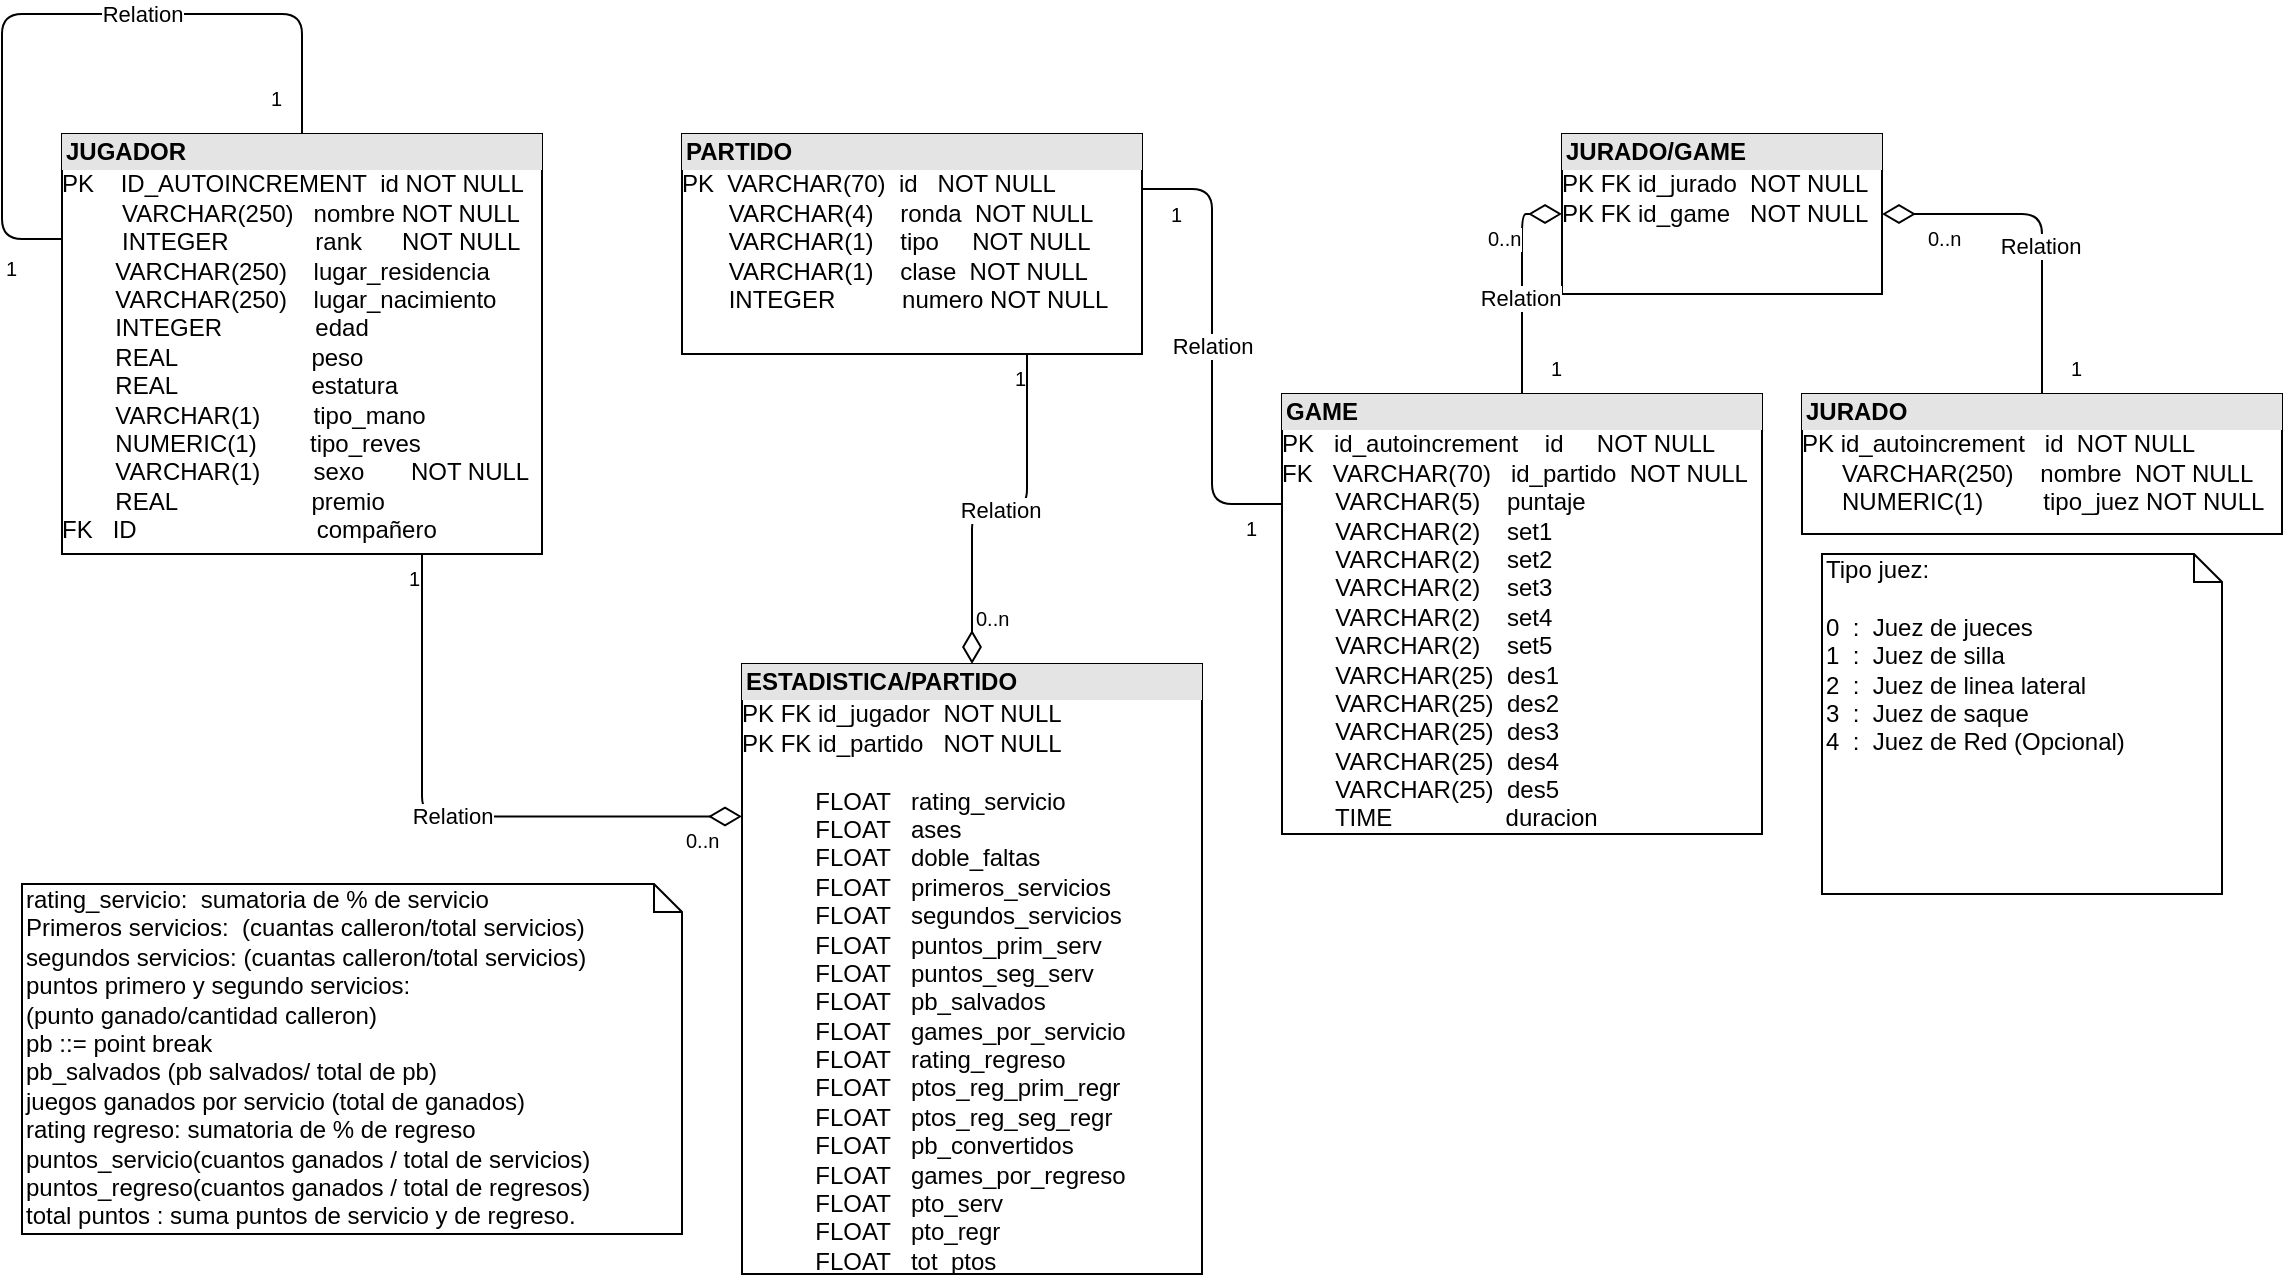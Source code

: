 <mxfile version="10.6.3" type="device"><diagram name="Page-1" id="2ca16b54-16f6-2749-3443-fa8db7711227"><mxGraphModel dx="988" dy="474" grid="1" gridSize="10" guides="1" tooltips="1" connect="1" arrows="1" fold="1" page="1" pageScale="1" pageWidth="1100" pageHeight="850" background="#ffffff" math="0" shadow="0"><root><mxCell id="0"/><mxCell id="1" parent="0"/><mxCell id="6nfRnXgl1phC_TNaWtgc-1" value="&lt;div style=&quot;box-sizing: border-box ; width: 100% ; background: #e4e4e4 ; padding: 2px&quot;&gt;&lt;b&gt;PARTIDO&lt;/b&gt;&lt;/div&gt;PK&amp;nbsp; VARCHAR(70)&amp;nbsp; id&amp;nbsp; &amp;nbsp;NOT NULL&lt;br&gt;&amp;nbsp; &amp;nbsp; &amp;nbsp; &amp;nbsp;VARCHAR(4)&amp;nbsp; &amp;nbsp; ronda&amp;nbsp; NOT NULL&lt;br&gt;&amp;nbsp; &amp;nbsp; &amp;nbsp; &amp;nbsp;VARCHAR(1)&amp;nbsp; &amp;nbsp; tipo&amp;nbsp; &amp;nbsp; &amp;nbsp;NOT NULL&lt;br&gt;&amp;nbsp; &amp;nbsp; &amp;nbsp; &amp;nbsp;VARCHAR(1)&amp;nbsp; &amp;nbsp; clase&amp;nbsp; NOT NULL&lt;br&gt;&amp;nbsp; &amp;nbsp; &amp;nbsp; &amp;nbsp;INTEGER&amp;nbsp; &amp;nbsp; &amp;nbsp; &amp;nbsp; &amp;nbsp; numero NOT NULL&lt;br&gt;&lt;br&gt;&lt;br&gt;&amp;nbsp;&amp;nbsp;&lt;br&gt;" style="verticalAlign=top;align=left;overflow=fill;html=1;" parent="1" vertex="1"><mxGeometry x="350" y="120" width="230" height="110" as="geometry"/></mxCell><mxCell id="6nfRnXgl1phC_TNaWtgc-2" value="&lt;div style=&quot;box-sizing: border-box ; width: 100% ; background: #e4e4e4 ; padding: 2px&quot;&gt;&lt;b&gt;GAME&lt;/b&gt;&lt;/div&gt;PK&amp;nbsp; &amp;nbsp;id_autoincrement&amp;nbsp; &amp;nbsp; id&amp;nbsp; &amp;nbsp; &amp;nbsp;NOT NULL&lt;br&gt;FK&amp;nbsp; &amp;nbsp;VARCHAR(70)&amp;nbsp; &amp;nbsp;id_partido&amp;nbsp; NOT NULL&lt;br&gt;&amp;nbsp; &amp;nbsp; &amp;nbsp; &amp;nbsp; VARCHAR(5)&amp;nbsp; &amp;nbsp; puntaje&lt;br&gt;&amp;nbsp; &amp;nbsp; &amp;nbsp; &amp;nbsp; VARCHAR(2)&amp;nbsp; &amp;nbsp; set1&lt;br&gt;&amp;nbsp; &amp;nbsp; &amp;nbsp; &amp;nbsp; VARCHAR(2)&amp;nbsp; &amp;nbsp; set2&lt;br&gt;&amp;nbsp; &amp;nbsp; &amp;nbsp; &amp;nbsp; VARCHAR(2)&amp;nbsp; &amp;nbsp; set3&lt;br&gt;&amp;nbsp; &amp;nbsp; &amp;nbsp; &amp;nbsp; VARCHAR(2)&amp;nbsp; &amp;nbsp; set4&lt;br&gt;&amp;nbsp; &amp;nbsp; &amp;nbsp; &amp;nbsp; VARCHAR(2)&amp;nbsp; &amp;nbsp; set5&lt;br&gt;&amp;nbsp; &amp;nbsp; &amp;nbsp; &amp;nbsp; VARCHAR(25)&amp;nbsp; des1&lt;br&gt;&amp;nbsp; &amp;nbsp; &amp;nbsp; &amp;nbsp; VARCHAR(25)&amp;nbsp; des2&lt;br&gt;&amp;nbsp; &amp;nbsp; &amp;nbsp; &amp;nbsp; VARCHAR(25)&amp;nbsp; des3&lt;br&gt;&amp;nbsp; &amp;nbsp; &amp;nbsp; &amp;nbsp; VARCHAR(25)&amp;nbsp; des4&lt;br&gt;&amp;nbsp; &amp;nbsp; &amp;nbsp; &amp;nbsp; VARCHAR(25)&amp;nbsp; des5&lt;br&gt;&amp;nbsp; &amp;nbsp; &amp;nbsp; &amp;nbsp; TIME&amp;nbsp; &amp;nbsp; &amp;nbsp; &amp;nbsp; &amp;nbsp; &amp;nbsp; &amp;nbsp; &amp;nbsp; &amp;nbsp;duracion&lt;br&gt;&lt;br&gt;" style="verticalAlign=top;align=left;overflow=fill;html=1;" parent="1" vertex="1"><mxGeometry x="650" y="250" width="240" height="220" as="geometry"/></mxCell><mxCell id="6nfRnXgl1phC_TNaWtgc-3" value="&lt;div style=&quot;box-sizing: border-box ; width: 100% ; background: #e4e4e4 ; padding: 2px&quot;&gt;&lt;b&gt;JUGADOR&lt;/b&gt;&lt;/div&gt;PK&amp;nbsp; &amp;nbsp; ID_AUTOINCREMENT&amp;nbsp; id NOT NULL&lt;br&gt;&amp;nbsp; &amp;nbsp; &amp;nbsp; &amp;nbsp; &amp;nbsp;VARCHAR(250)&amp;nbsp; &amp;nbsp;nombre NOT NULL&lt;br&gt;&amp;nbsp; &amp;nbsp; &amp;nbsp; &amp;nbsp; &amp;nbsp;INTEGER&amp;nbsp; &amp;nbsp; &amp;nbsp; &amp;nbsp; &amp;nbsp; &amp;nbsp; &amp;nbsp;rank&amp;nbsp; &amp;nbsp; &amp;nbsp; NOT NULL&lt;br&gt;&amp;nbsp; &amp;nbsp; &amp;nbsp; &amp;nbsp; VARCHAR(250)&amp;nbsp; &amp;nbsp; lugar_residencia&lt;br&gt;&amp;nbsp; &amp;nbsp; &amp;nbsp; &amp;nbsp; VARCHAR(250)&amp;nbsp; &amp;nbsp; lugar_nacimiento&lt;br&gt;&amp;nbsp; &amp;nbsp; &amp;nbsp; &amp;nbsp; INTEGER&amp;nbsp; &amp;nbsp; &amp;nbsp; &amp;nbsp; &amp;nbsp; &amp;nbsp; &amp;nbsp; edad&lt;br&gt;&amp;nbsp; &amp;nbsp; &amp;nbsp; &amp;nbsp; REAL&amp;nbsp; &amp;nbsp; &amp;nbsp; &amp;nbsp; &amp;nbsp; &amp;nbsp; &amp;nbsp; &amp;nbsp; &amp;nbsp; &amp;nbsp; peso&lt;br&gt;&amp;nbsp; &amp;nbsp; &amp;nbsp; &amp;nbsp; REAL&amp;nbsp; &amp;nbsp; &amp;nbsp; &amp;nbsp; &amp;nbsp; &amp;nbsp; &amp;nbsp; &amp;nbsp; &amp;nbsp; &amp;nbsp; estatura&lt;br&gt;&amp;nbsp; &amp;nbsp; &amp;nbsp; &amp;nbsp; VARCHAR(1)&amp;nbsp; &amp;nbsp; &amp;nbsp; &amp;nbsp; tipo_mano&lt;br&gt;&amp;nbsp; &amp;nbsp; &amp;nbsp; &amp;nbsp; NUMERIC(1)&amp;nbsp; &amp;nbsp; &amp;nbsp; &amp;nbsp; tipo_reves&lt;br&gt;&amp;nbsp; &amp;nbsp; &amp;nbsp; &amp;nbsp; VARCHAR(1)&amp;nbsp; &amp;nbsp; &amp;nbsp; &amp;nbsp; sexo&amp;nbsp; &amp;nbsp; &amp;nbsp; &amp;nbsp;NOT NULL&lt;br&gt;&amp;nbsp; &amp;nbsp; &amp;nbsp; &amp;nbsp; REAL&amp;nbsp; &amp;nbsp; &amp;nbsp; &amp;nbsp; &amp;nbsp; &amp;nbsp; &amp;nbsp; &amp;nbsp; &amp;nbsp; &amp;nbsp; premio&lt;br&gt;FK&amp;nbsp; &amp;nbsp;ID&amp;nbsp; &amp;nbsp; &amp;nbsp; &amp;nbsp; &amp;nbsp; &amp;nbsp; &amp;nbsp; &amp;nbsp; &amp;nbsp; &amp;nbsp; &amp;nbsp; &amp;nbsp; &amp;nbsp; &amp;nbsp;compañero&lt;br&gt;&amp;nbsp; &amp;nbsp; &amp;nbsp; &amp;nbsp;&amp;nbsp;&lt;br&gt;&lt;br&gt;" style="verticalAlign=top;align=left;overflow=fill;html=1;" parent="1" vertex="1"><mxGeometry x="40" y="120" width="240" height="210" as="geometry"/></mxCell><mxCell id="6nfRnXgl1phC_TNaWtgc-4" value="&lt;div style=&quot;box-sizing: border-box ; width: 100% ; background: #e4e4e4 ; padding: 2px&quot;&gt;&lt;b&gt;JURADO&lt;/b&gt;&lt;/div&gt;PK id_autoincrement&amp;nbsp; &amp;nbsp;id&amp;nbsp; NOT NULL&lt;br&gt;&amp;nbsp; &amp;nbsp; &amp;nbsp; VARCHAR(250)&amp;nbsp; &amp;nbsp; nombre&amp;nbsp; NOT NULL&lt;br&gt;&amp;nbsp; &amp;nbsp; &amp;nbsp; NUMERIC(1)&amp;nbsp; &amp;nbsp; &amp;nbsp; &amp;nbsp; &amp;nbsp;tipo_juez NOT NULL&lt;br&gt;" style="verticalAlign=top;align=left;overflow=fill;html=1;" parent="1" vertex="1"><mxGeometry x="910" y="250" width="240" height="70" as="geometry"/></mxCell><mxCell id="6nfRnXgl1phC_TNaWtgc-6" value="&lt;div style=&quot;box-sizing: border-box ; width: 100% ; background: #e4e4e4 ; padding: 2px&quot;&gt;&lt;b&gt;ESTADISTICA/PARTIDO&lt;/b&gt;&lt;/div&gt;PK FK id_jugador&amp;nbsp; NOT NULL&lt;br&gt;PK FK id_partido&amp;nbsp; &amp;nbsp;NOT NULL&lt;br&gt;&lt;br&gt;&amp;nbsp; &amp;nbsp; &amp;nbsp; &amp;nbsp; &amp;nbsp; &amp;nbsp;FLOAT&amp;nbsp; &amp;nbsp;rating_servicio&lt;br&gt;&amp;nbsp; &amp;nbsp; &amp;nbsp; &amp;nbsp; &amp;nbsp; &amp;nbsp;FLOAT&amp;nbsp; &amp;nbsp;ases&lt;br&gt;&amp;nbsp; &amp;nbsp; &amp;nbsp; &amp;nbsp; &amp;nbsp; &amp;nbsp;FLOAT&amp;nbsp; &amp;nbsp;doble_faltas&lt;br&gt;&amp;nbsp; &amp;nbsp; &amp;nbsp; &amp;nbsp; &amp;nbsp; &amp;nbsp;FLOAT&amp;nbsp; &amp;nbsp;primeros_servicios&lt;br&gt;&amp;nbsp; &amp;nbsp; &amp;nbsp; &amp;nbsp; &amp;nbsp; &amp;nbsp;FLOAT&amp;nbsp; &amp;nbsp;segundos_servicios&lt;br&gt;&amp;nbsp; &amp;nbsp; &amp;nbsp; &amp;nbsp; &amp;nbsp; &amp;nbsp;FLOAT&amp;nbsp; &amp;nbsp;puntos_prim_serv&lt;br&gt;&amp;nbsp; &amp;nbsp; &amp;nbsp; &amp;nbsp; &amp;nbsp; &amp;nbsp;FLOAT&amp;nbsp; &amp;nbsp;puntos_seg_serv&lt;br&gt;&amp;nbsp; &amp;nbsp; &amp;nbsp; &amp;nbsp; &amp;nbsp; &amp;nbsp;FLOAT&amp;nbsp; &amp;nbsp;pb_salvados&lt;br&gt;&amp;nbsp; &amp;nbsp; &amp;nbsp; &amp;nbsp; &amp;nbsp; &amp;nbsp;FLOAT&amp;nbsp; &amp;nbsp;games_por_servicio&lt;br&gt;&amp;nbsp; &amp;nbsp; &amp;nbsp; &amp;nbsp; &amp;nbsp; &amp;nbsp;FLOAT&amp;nbsp; &amp;nbsp;rating_regreso&lt;br&gt;&amp;nbsp; &amp;nbsp; &amp;nbsp; &amp;nbsp; &amp;nbsp; &amp;nbsp;FLOAT&amp;nbsp; &amp;nbsp;ptos_reg_prim_regr&lt;br&gt;&amp;nbsp; &amp;nbsp; &amp;nbsp; &amp;nbsp; &amp;nbsp; &amp;nbsp;FLOAT&amp;nbsp; &amp;nbsp;ptos_reg_seg_regr&lt;br&gt;&amp;nbsp; &amp;nbsp; &amp;nbsp; &amp;nbsp; &amp;nbsp; &amp;nbsp;FLOAT&amp;nbsp; &amp;nbsp;pb_convertidos&lt;br&gt;&amp;nbsp; &amp;nbsp; &amp;nbsp; &amp;nbsp; &amp;nbsp; &amp;nbsp;FLOAT&amp;nbsp; &amp;nbsp;games_por_regreso&lt;br&gt;&amp;nbsp; &amp;nbsp; &amp;nbsp; &amp;nbsp; &amp;nbsp; &amp;nbsp;FLOAT&amp;nbsp; &amp;nbsp;pto_serv&lt;br&gt;&amp;nbsp; &amp;nbsp; &amp;nbsp; &amp;nbsp; &amp;nbsp; &amp;nbsp;FLOAT&amp;nbsp; &amp;nbsp;pto_regr&lt;br&gt;&amp;nbsp; &amp;nbsp; &amp;nbsp; &amp;nbsp; &amp;nbsp; &amp;nbsp;FLOAT&amp;nbsp; &amp;nbsp;tot_ptos&amp;nbsp;&lt;br&gt;" style="verticalAlign=top;align=left;overflow=fill;html=1;" parent="1" vertex="1"><mxGeometry x="380" y="385" width="230" height="305" as="geometry"/></mxCell><mxCell id="6nfRnXgl1phC_TNaWtgc-10" value="Relation" style="endArrow=none;html=1;endSize=12;startArrow=none;startSize=14;startFill=0;edgeStyle=orthogonalEdgeStyle;exitX=0;exitY=0.25;exitDx=0;exitDy=0;endFill=0;entryX=1;entryY=0.25;entryDx=0;entryDy=0;" parent="1" source="6nfRnXgl1phC_TNaWtgc-2" target="6nfRnXgl1phC_TNaWtgc-1" edge="1"><mxGeometry relative="1" as="geometry"><mxPoint x="510" y="230" as="sourcePoint"/><mxPoint x="510" y="130" as="targetPoint"/></mxGeometry></mxCell><mxCell id="6nfRnXgl1phC_TNaWtgc-11" value="1&lt;br&gt;" style="resizable=0;html=1;align=left;verticalAlign=top;labelBackgroundColor=#ffffff;fontSize=10;" parent="6nfRnXgl1phC_TNaWtgc-10" connectable="0" vertex="1"><mxGeometry x="-1" relative="1" as="geometry"><mxPoint x="-20" as="offset"/></mxGeometry></mxCell><mxCell id="6nfRnXgl1phC_TNaWtgc-12" value="1" style="resizable=0;html=1;align=right;verticalAlign=top;labelBackgroundColor=#ffffff;fontSize=10;" parent="6nfRnXgl1phC_TNaWtgc-10" connectable="0" vertex="1"><mxGeometry x="1" relative="1" as="geometry"><mxPoint x="20" as="offset"/></mxGeometry></mxCell><mxCell id="6nfRnXgl1phC_TNaWtgc-13" value="Relation" style="endArrow=none;html=1;endSize=12;startArrow=diamondThin;startSize=14;startFill=0;edgeStyle=orthogonalEdgeStyle;exitX=0;exitY=0.25;exitDx=0;exitDy=0;entryX=0.75;entryY=1;entryDx=0;entryDy=0;endFill=0;" parent="1" source="6nfRnXgl1phC_TNaWtgc-6" target="6nfRnXgl1phC_TNaWtgc-3" edge="1"><mxGeometry relative="1" as="geometry"><mxPoint x="40" y="310" as="sourcePoint"/><mxPoint x="200" y="310" as="targetPoint"/></mxGeometry></mxCell><mxCell id="6nfRnXgl1phC_TNaWtgc-14" value="0..n" style="resizable=0;html=1;align=left;verticalAlign=top;labelBackgroundColor=#ffffff;fontSize=10;" parent="6nfRnXgl1phC_TNaWtgc-13" connectable="0" vertex="1"><mxGeometry x="-1" relative="1" as="geometry"><mxPoint x="-30" as="offset"/></mxGeometry></mxCell><mxCell id="6nfRnXgl1phC_TNaWtgc-15" value="1" style="resizable=0;html=1;align=right;verticalAlign=top;labelBackgroundColor=#ffffff;fontSize=10;" parent="6nfRnXgl1phC_TNaWtgc-13" connectable="0" vertex="1"><mxGeometry x="1" relative="1" as="geometry"/></mxCell><mxCell id="6nfRnXgl1phC_TNaWtgc-18" value="Relation" style="endArrow=none;html=1;endSize=12;startArrow=diamondThin;startSize=14;startFill=0;edgeStyle=orthogonalEdgeStyle;entryX=0.75;entryY=1;entryDx=0;entryDy=0;endFill=0;exitX=0.5;exitY=0;exitDx=0;exitDy=0;" parent="1" source="6nfRnXgl1phC_TNaWtgc-6" target="6nfRnXgl1phC_TNaWtgc-1" edge="1"><mxGeometry relative="1" as="geometry"><mxPoint x="620" y="461" as="sourcePoint"/><mxPoint x="740" y="260" as="targetPoint"/></mxGeometry></mxCell><mxCell id="6nfRnXgl1phC_TNaWtgc-19" value="0..n" style="resizable=0;html=1;align=left;verticalAlign=top;labelBackgroundColor=#ffffff;fontSize=10;" parent="6nfRnXgl1phC_TNaWtgc-18" connectable="0" vertex="1"><mxGeometry x="-1" relative="1" as="geometry"><mxPoint y="-35" as="offset"/></mxGeometry></mxCell><mxCell id="6nfRnXgl1phC_TNaWtgc-20" value="1" style="resizable=0;html=1;align=right;verticalAlign=top;labelBackgroundColor=#ffffff;fontSize=10;" parent="6nfRnXgl1phC_TNaWtgc-18" connectable="0" vertex="1"><mxGeometry x="1" relative="1" as="geometry"/></mxCell><mxCell id="6nfRnXgl1phC_TNaWtgc-21" value="Relation" style="endArrow=none;html=1;endSize=12;startArrow=none;startSize=14;startFill=0;edgeStyle=orthogonalEdgeStyle;exitX=0;exitY=0.25;exitDx=0;exitDy=0;entryX=0.5;entryY=0;entryDx=0;entryDy=0;endFill=0;" parent="1" source="6nfRnXgl1phC_TNaWtgc-3" target="6nfRnXgl1phC_TNaWtgc-3" edge="1"><mxGeometry x="0.207" relative="1" as="geometry"><mxPoint x="-130" y="130" as="sourcePoint"/><mxPoint x="110" y="40" as="targetPoint"/><Array as="points"><mxPoint x="10" y="173"/><mxPoint x="10" y="60"/><mxPoint x="160" y="60"/></Array><mxPoint as="offset"/></mxGeometry></mxCell><mxCell id="6nfRnXgl1phC_TNaWtgc-22" value="1&lt;br&gt;&lt;br&gt;" style="resizable=0;html=1;align=left;verticalAlign=top;labelBackgroundColor=#ffffff;fontSize=10;" parent="6nfRnXgl1phC_TNaWtgc-21" connectable="0" vertex="1"><mxGeometry x="-1" relative="1" as="geometry"><mxPoint x="-30" y="2" as="offset"/></mxGeometry></mxCell><mxCell id="6nfRnXgl1phC_TNaWtgc-23" value="1" style="resizable=0;html=1;align=right;verticalAlign=top;labelBackgroundColor=#ffffff;fontSize=10;" parent="6nfRnXgl1phC_TNaWtgc-21" connectable="0" vertex="1"><mxGeometry x="1" relative="1" as="geometry"><mxPoint x="-10" y="-30" as="offset"/></mxGeometry></mxCell><mxCell id="6nfRnXgl1phC_TNaWtgc-27" value="&lt;div style=&quot;box-sizing: border-box ; width: 100% ; background: #e4e4e4 ; padding: 2px&quot;&gt;&lt;b&gt;JURADO/GAME&lt;/b&gt;&lt;/div&gt;PK FK id_jurado&amp;nbsp; NOT NULL&lt;br&gt;PK FK id_game&amp;nbsp; &amp;nbsp;NOT NULL&lt;br&gt;" style="verticalAlign=top;align=left;overflow=fill;html=1;" parent="1" vertex="1"><mxGeometry x="790" y="120" width="160" height="80" as="geometry"/></mxCell><mxCell id="6nfRnXgl1phC_TNaWtgc-28" value="Relation" style="endArrow=none;html=1;endSize=12;startArrow=diamondThin;startSize=14;startFill=0;edgeStyle=orthogonalEdgeStyle;entryX=0.5;entryY=0;entryDx=0;entryDy=0;exitX=0;exitY=0.5;exitDx=0;exitDy=0;endFill=0;" parent="1" source="6nfRnXgl1phC_TNaWtgc-27" target="6nfRnXgl1phC_TNaWtgc-2" edge="1"><mxGeometry x="0.125" relative="1" as="geometry"><mxPoint x="730" y="140" as="sourcePoint"/><mxPoint x="1010" y="220" as="targetPoint"/><mxPoint x="-1" as="offset"/></mxGeometry></mxCell><mxCell id="6nfRnXgl1phC_TNaWtgc-29" value="0..n" style="resizable=0;html=1;align=left;verticalAlign=top;labelBackgroundColor=#ffffff;fontSize=10;" parent="6nfRnXgl1phC_TNaWtgc-28" connectable="0" vertex="1"><mxGeometry x="-1" relative="1" as="geometry"><mxPoint x="-39.5" as="offset"/></mxGeometry></mxCell><mxCell id="6nfRnXgl1phC_TNaWtgc-30" value="1" style="resizable=0;html=1;align=right;verticalAlign=top;labelBackgroundColor=#ffffff;fontSize=10;" parent="6nfRnXgl1phC_TNaWtgc-28" connectable="0" vertex="1"><mxGeometry x="1" relative="1" as="geometry"><mxPoint x="20.5" y="-25.5" as="offset"/></mxGeometry></mxCell><mxCell id="6nfRnXgl1phC_TNaWtgc-31" value="Relation" style="endArrow=none;html=1;endSize=12;startArrow=diamondThin;startSize=14;startFill=0;edgeStyle=orthogonalEdgeStyle;entryX=0.5;entryY=0;entryDx=0;entryDy=0;exitX=1;exitY=0.5;exitDx=0;exitDy=0;endFill=0;" parent="1" source="6nfRnXgl1phC_TNaWtgc-27" target="6nfRnXgl1phC_TNaWtgc-4" edge="1"><mxGeometry x="0.125" relative="1" as="geometry"><mxPoint x="1060.147" y="89.765" as="sourcePoint"/><mxPoint x="1000.147" y="200.353" as="targetPoint"/><mxPoint x="-1" as="offset"/></mxGeometry></mxCell><mxCell id="6nfRnXgl1phC_TNaWtgc-32" value="0..n" style="resizable=0;html=1;align=left;verticalAlign=top;labelBackgroundColor=#ffffff;fontSize=10;" parent="6nfRnXgl1phC_TNaWtgc-31" connectable="0" vertex="1"><mxGeometry x="-1" relative="1" as="geometry"><mxPoint x="20.5" as="offset"/></mxGeometry></mxCell><mxCell id="6nfRnXgl1phC_TNaWtgc-33" value="1" style="resizable=0;html=1;align=right;verticalAlign=top;labelBackgroundColor=#ffffff;fontSize=10;" parent="6nfRnXgl1phC_TNaWtgc-31" connectable="0" vertex="1"><mxGeometry x="1" relative="1" as="geometry"><mxPoint x="20.5" y="-25.5" as="offset"/></mxGeometry></mxCell><mxCell id="6nfRnXgl1phC_TNaWtgc-39" value="rating_servicio:&amp;nbsp; sumatoria de % de servicio&lt;br&gt;Primeros servicios:&amp;nbsp; (cuantas calleron/total servicios)&lt;br&gt;segundos servicios: (cuantas calleron/total servicios)&lt;br&gt;puntos primero y segundo servicios:&lt;br&gt;(punto ganado/cantidad calleron)&lt;br&gt;pb ::= point break&lt;br&gt;pb_salvados (pb salvados/ total de pb)&lt;br&gt;juegos ganados por servicio (total de ganados)&lt;br&gt;rating regreso: sumatoria de % de regreso&lt;br&gt;puntos_servicio(cuantos ganados / total de servicios)&lt;br&gt;puntos_regreso(cuantos ganados / total de regresos)&lt;br&gt;total puntos : suma puntos de servicio y de regreso.&lt;br&gt;" style="shape=note;whiteSpace=wrap;html=1;size=14;verticalAlign=top;align=left;spacingTop=-6;" parent="1" vertex="1"><mxGeometry x="20" y="495" width="330" height="175" as="geometry"/></mxCell><mxCell id="6nfRnXgl1phC_TNaWtgc-40" value="Tipo juez:&lt;br&gt;&lt;br&gt;0&amp;nbsp; :&amp;nbsp; Juez de jueces&lt;br&gt;1&amp;nbsp; :&amp;nbsp; Juez de silla&lt;br&gt;2&amp;nbsp; :&amp;nbsp; Juez de linea lateral&lt;br&gt;3&amp;nbsp; :&amp;nbsp; Juez de saque&lt;br&gt;4&amp;nbsp; :&amp;nbsp; Juez de Red (Opcional)&amp;nbsp; &amp;nbsp;&amp;nbsp;&lt;br&gt;" style="shape=note;whiteSpace=wrap;html=1;size=14;verticalAlign=top;align=left;spacingTop=-6;" parent="1" vertex="1"><mxGeometry x="920" y="330" width="200" height="170" as="geometry"/></mxCell></root></mxGraphModel></diagram></mxfile>